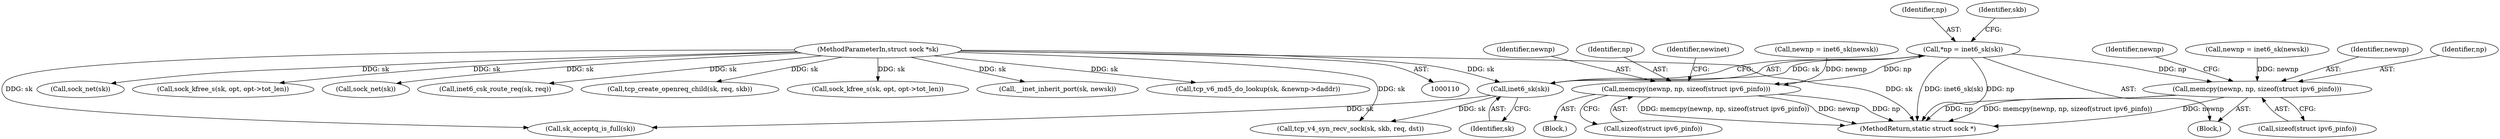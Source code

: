 digraph "0_linux_f6d8bd051c391c1c0458a30b2a7abcd939329259_33@pointer" {
"1000119" [label="(Call,*np = inet6_sk(sk))"];
"1000121" [label="(Call,inet6_sk(sk))"];
"1000111" [label="(MethodParameterIn,struct sock *sk)"];
"1000176" [label="(Call,memcpy(newnp, np, sizeof(struct ipv6_pinfo)))"];
"1000329" [label="(Call,memcpy(newnp, np, sizeof(struct ipv6_pinfo)))"];
"1000120" [label="(Identifier,np)"];
"1000176" [label="(Call,memcpy(newnp, np, sizeof(struct ipv6_pinfo)))"];
"1000121" [label="(Call,inet6_sk(sk))"];
"1000577" [label="(Call,sock_net(sk))"];
"1000589" [label="(Call,sock_kfree_s(sk, opt, opt->tot_len))"];
"1000599" [label="(Call,sock_net(sk))"];
"1000330" [label="(Identifier,newnp)"];
"1000329" [label="(Call,memcpy(newnp, np, sizeof(struct ipv6_pinfo)))"];
"1000122" [label="(Identifier,sk)"];
"1000332" [label="(Call,sizeof(struct ipv6_pinfo))"];
"1000177" [label="(Identifier,newnp)"];
"1000178" [label="(Identifier,np)"];
"1000119" [label="(Call,*np = inet6_sk(sk))"];
"1000139" [label="(Call,tcp_v4_syn_recv_sock(sk, skb, req, dst))"];
"1000266" [label="(Call,sk_acceptq_is_full(sk))"];
"1000275" [label="(Call,inet6_csk_route_req(sk, req))"];
"1000284" [label="(Call,tcp_create_openreq_child(sk, req, skb))"];
"1000115" [label="(Block,)"];
"1000463" [label="(Call,sock_kfree_s(sk, opt, opt->tot_len))"];
"1000136" [label="(Block,)"];
"1000331" [label="(Identifier,np)"];
"1000132" [label="(Identifier,skb)"];
"1000337" [label="(Identifier,newnp)"];
"1000562" [label="(Call,__inet_inherit_port(sk, newsk))"];
"1000183" [label="(Identifier,newinet)"];
"1000179" [label="(Call,sizeof(struct ipv6_pinfo))"];
"1000111" [label="(MethodParameterIn,struct sock *sk)"];
"1000527" [label="(Call,tcp_v6_md5_do_lookup(sk, &newnp->daddr))"];
"1000604" [label="(MethodReturn,static struct sock *)"];
"1000325" [label="(Call,newnp = inet6_sk(newsk))"];
"1000168" [label="(Call,newnp = inet6_sk(newsk))"];
"1000119" -> "1000115"  [label="AST: "];
"1000119" -> "1000121"  [label="CFG: "];
"1000120" -> "1000119"  [label="AST: "];
"1000121" -> "1000119"  [label="AST: "];
"1000132" -> "1000119"  [label="CFG: "];
"1000119" -> "1000604"  [label="DDG: inet6_sk(sk)"];
"1000119" -> "1000604"  [label="DDG: np"];
"1000121" -> "1000119"  [label="DDG: sk"];
"1000119" -> "1000176"  [label="DDG: np"];
"1000119" -> "1000329"  [label="DDG: np"];
"1000121" -> "1000122"  [label="CFG: "];
"1000122" -> "1000121"  [label="AST: "];
"1000111" -> "1000121"  [label="DDG: sk"];
"1000121" -> "1000139"  [label="DDG: sk"];
"1000121" -> "1000266"  [label="DDG: sk"];
"1000111" -> "1000110"  [label="AST: "];
"1000111" -> "1000604"  [label="DDG: sk"];
"1000111" -> "1000139"  [label="DDG: sk"];
"1000111" -> "1000266"  [label="DDG: sk"];
"1000111" -> "1000275"  [label="DDG: sk"];
"1000111" -> "1000284"  [label="DDG: sk"];
"1000111" -> "1000463"  [label="DDG: sk"];
"1000111" -> "1000527"  [label="DDG: sk"];
"1000111" -> "1000562"  [label="DDG: sk"];
"1000111" -> "1000577"  [label="DDG: sk"];
"1000111" -> "1000589"  [label="DDG: sk"];
"1000111" -> "1000599"  [label="DDG: sk"];
"1000176" -> "1000136"  [label="AST: "];
"1000176" -> "1000179"  [label="CFG: "];
"1000177" -> "1000176"  [label="AST: "];
"1000178" -> "1000176"  [label="AST: "];
"1000179" -> "1000176"  [label="AST: "];
"1000183" -> "1000176"  [label="CFG: "];
"1000176" -> "1000604"  [label="DDG: np"];
"1000176" -> "1000604"  [label="DDG: memcpy(newnp, np, sizeof(struct ipv6_pinfo))"];
"1000176" -> "1000604"  [label="DDG: newnp"];
"1000168" -> "1000176"  [label="DDG: newnp"];
"1000329" -> "1000115"  [label="AST: "];
"1000329" -> "1000332"  [label="CFG: "];
"1000330" -> "1000329"  [label="AST: "];
"1000331" -> "1000329"  [label="AST: "];
"1000332" -> "1000329"  [label="AST: "];
"1000337" -> "1000329"  [label="CFG: "];
"1000329" -> "1000604"  [label="DDG: np"];
"1000329" -> "1000604"  [label="DDG: memcpy(newnp, np, sizeof(struct ipv6_pinfo))"];
"1000329" -> "1000604"  [label="DDG: newnp"];
"1000325" -> "1000329"  [label="DDG: newnp"];
}
